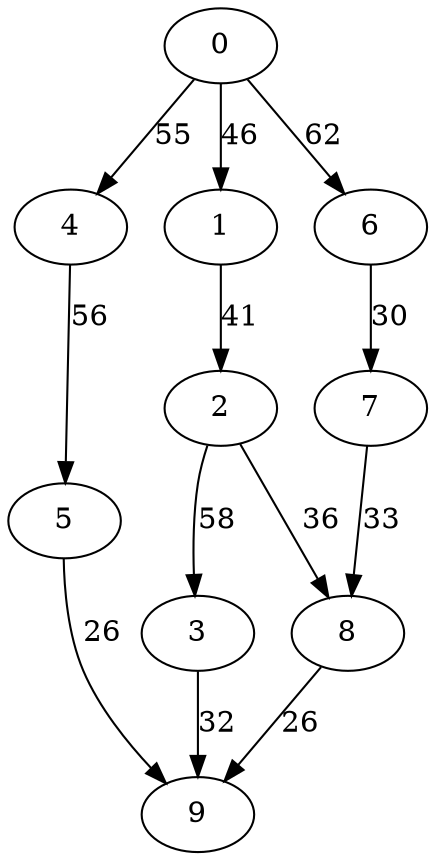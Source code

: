digraph data0 {
0 -> 1 [ label = 46 ];
0 -> 4 [ label = 55 ];
0 -> 6 [ label = 62 ];
1 -> 2 [ label = 41 ];
2 -> 3 [ label = 58 ];
2 -> 8 [ label = 36 ];
3 -> 9 [ label = 32 ];
4 -> 5 [ label = 56 ];
5 -> 9 [ label = 26 ];
6 -> 7 [ label = 30 ];
7 -> 8 [ label = 33 ];
8 -> 9 [ label = 26 ];
 }

